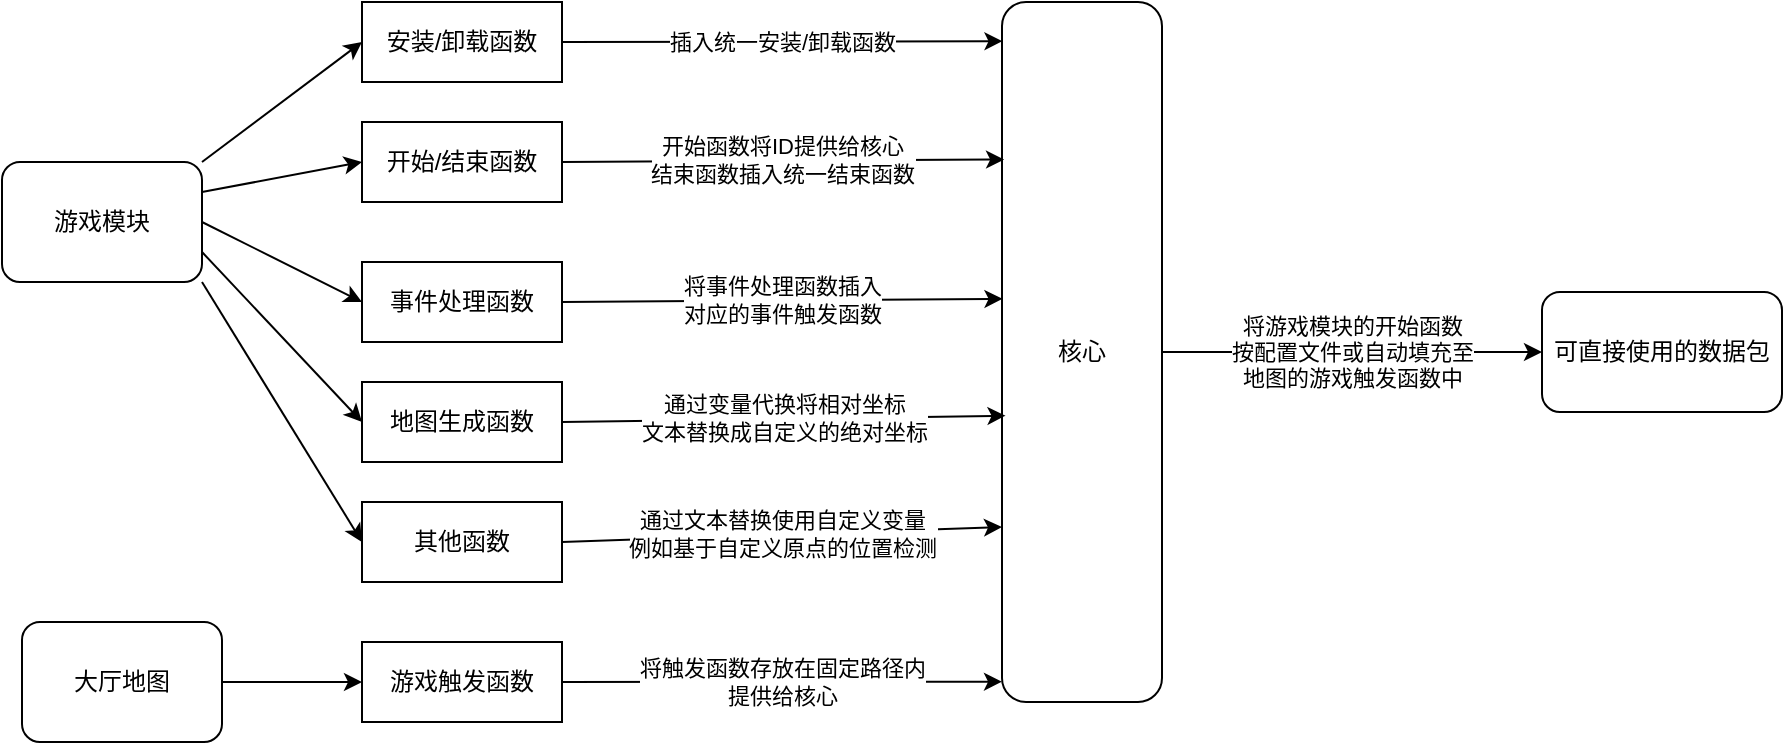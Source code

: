 <mxfile>
    <diagram id="LrEOIxEygZjI53FebJdR" name="第 1 页">
        <mxGraphModel dx="1877" dy="563" grid="1" gridSize="10" guides="1" tooltips="1" connect="1" arrows="1" fold="1" page="1" pageScale="1" pageWidth="827" pageHeight="1169" math="0" shadow="0">
            <root>
                <mxCell id="0"/>
                <mxCell id="1" parent="0"/>
                <mxCell id="12" style="edgeStyle=none;html=1;exitX=1;exitY=0.5;exitDx=0;exitDy=0;entryX=0;entryY=0.5;entryDx=0;entryDy=0;" edge="1" parent="1" source="2" target="9">
                    <mxGeometry relative="1" as="geometry">
                        <mxPoint x="-260" y="650" as="targetPoint"/>
                    </mxGeometry>
                </mxCell>
                <mxCell id="2" value="大厅地图" style="rounded=1;whiteSpace=wrap;html=1;" vertex="1" parent="1">
                    <mxGeometry x="-440" y="620" width="100" height="60" as="geometry"/>
                </mxCell>
                <mxCell id="22" value="将游戏模块的开始函数&lt;br&gt;按配置文件或自动填充至&lt;br&gt;地图的游戏触发函数中" style="edgeStyle=none;html=1;exitX=1;exitY=0.5;exitDx=0;exitDy=0;entryX=0;entryY=0.5;entryDx=0;entryDy=0;" edge="1" parent="1" source="3" target="24">
                    <mxGeometry relative="1" as="geometry">
                        <mxPoint x="320" y="495" as="targetPoint"/>
                    </mxGeometry>
                </mxCell>
                <mxCell id="3" value="核心" style="rounded=1;whiteSpace=wrap;html=1;" vertex="1" parent="1">
                    <mxGeometry x="50" y="310" width="80" height="350" as="geometry"/>
                </mxCell>
                <mxCell id="7" style="edgeStyle=none;html=1;exitX=1;exitY=0;exitDx=0;exitDy=0;entryX=0;entryY=0.5;entryDx=0;entryDy=0;" edge="1" parent="1" source="4" target="5">
                    <mxGeometry relative="1" as="geometry"/>
                </mxCell>
                <mxCell id="10" style="edgeStyle=none;html=1;exitX=1;exitY=0.5;exitDx=0;exitDy=0;entryX=0;entryY=0.5;entryDx=0;entryDy=0;" edge="1" parent="1" source="4" target="6">
                    <mxGeometry relative="1" as="geometry"/>
                </mxCell>
                <mxCell id="11" style="edgeStyle=none;html=1;exitX=1;exitY=0.75;exitDx=0;exitDy=0;entryX=0;entryY=0.5;entryDx=0;entryDy=0;" edge="1" parent="1" source="4" target="8">
                    <mxGeometry relative="1" as="geometry"/>
                </mxCell>
                <mxCell id="16" style="edgeStyle=none;html=1;exitX=1;exitY=0.25;exitDx=0;exitDy=0;entryX=0;entryY=0.5;entryDx=0;entryDy=0;" edge="1" parent="1" source="4" target="15">
                    <mxGeometry relative="1" as="geometry"/>
                </mxCell>
                <mxCell id="26" style="edgeStyle=none;html=1;exitX=1;exitY=1;exitDx=0;exitDy=0;entryX=0;entryY=0.5;entryDx=0;entryDy=0;" edge="1" parent="1" source="4" target="25">
                    <mxGeometry relative="1" as="geometry"/>
                </mxCell>
                <mxCell id="4" value="游戏模块" style="rounded=1;whiteSpace=wrap;html=1;" vertex="1" parent="1">
                    <mxGeometry x="-450" y="390" width="100" height="60" as="geometry"/>
                </mxCell>
                <mxCell id="17" value="插入统一安装/卸载函数" style="edgeStyle=none;html=1;exitX=1;exitY=0.5;exitDx=0;exitDy=0;entryX=0.003;entryY=0.056;entryDx=0;entryDy=0;entryPerimeter=0;" edge="1" parent="1" source="5" target="3">
                    <mxGeometry relative="1" as="geometry"/>
                </mxCell>
                <mxCell id="5" value="安装/卸载函数" style="rounded=0;whiteSpace=wrap;html=1;" vertex="1" parent="1">
                    <mxGeometry x="-270" y="310" width="100" height="40" as="geometry"/>
                </mxCell>
                <mxCell id="19" value="将事件处理函数插入&lt;br&gt;对应的事件触发函数" style="edgeStyle=none;html=1;exitX=1;exitY=0.5;exitDx=0;exitDy=0;entryX=0.003;entryY=0.424;entryDx=0;entryDy=0;entryPerimeter=0;" edge="1" parent="1" source="6" target="3">
                    <mxGeometry relative="1" as="geometry"/>
                </mxCell>
                <mxCell id="6" value="事件处理函数" style="rounded=0;whiteSpace=wrap;html=1;" vertex="1" parent="1">
                    <mxGeometry x="-270" y="440" width="100" height="40" as="geometry"/>
                </mxCell>
                <mxCell id="20" value="通过变量代换将相对坐标&lt;br&gt;文本替换成自定义的绝对坐标" style="edgeStyle=none;html=1;exitX=1;exitY=0.5;exitDx=0;exitDy=0;entryX=0.022;entryY=0.591;entryDx=0;entryDy=0;entryPerimeter=0;" edge="1" parent="1" source="8" target="3">
                    <mxGeometry relative="1" as="geometry"/>
                </mxCell>
                <mxCell id="8" value="地图生成函数" style="rounded=0;whiteSpace=wrap;html=1;" vertex="1" parent="1">
                    <mxGeometry x="-270" y="500" width="100" height="40" as="geometry"/>
                </mxCell>
                <mxCell id="9" value="游戏触发函数" style="rounded=0;whiteSpace=wrap;html=1;" vertex="1" parent="1">
                    <mxGeometry x="-270" y="630" width="100" height="40" as="geometry"/>
                </mxCell>
                <mxCell id="18" value="开始函数将ID提供给核心&lt;br&gt;结束函数插入统一结束函数" style="edgeStyle=none;html=1;exitX=1;exitY=0.5;exitDx=0;exitDy=0;entryX=0.013;entryY=0.225;entryDx=0;entryDy=0;entryPerimeter=0;" edge="1" parent="1" source="15" target="3">
                    <mxGeometry relative="1" as="geometry"/>
                </mxCell>
                <mxCell id="15" value="开始/结束函数" style="rounded=0;whiteSpace=wrap;html=1;" vertex="1" parent="1">
                    <mxGeometry x="-270" y="370" width="100" height="40" as="geometry"/>
                </mxCell>
                <mxCell id="21" value="将触发函数存放在固定路径内&lt;br&gt;提供给核心" style="endArrow=classic;html=1;exitX=1;exitY=0.5;exitDx=0;exitDy=0;entryX=0;entryY=0.971;entryDx=0;entryDy=0;entryPerimeter=0;" edge="1" parent="1" source="9" target="3">
                    <mxGeometry width="50" height="50" relative="1" as="geometry">
                        <mxPoint x="-40" y="560" as="sourcePoint"/>
                        <mxPoint x="10" y="510" as="targetPoint"/>
                    </mxGeometry>
                </mxCell>
                <mxCell id="24" value="可直接使用的数据包" style="rounded=1;whiteSpace=wrap;html=1;" vertex="1" parent="1">
                    <mxGeometry x="320" y="455" width="120" height="60" as="geometry"/>
                </mxCell>
                <mxCell id="27" value="通过文本替换使用自定义变量&lt;br&gt;例如基于自定义原点的位置检测" style="edgeStyle=none;html=1;exitX=1;exitY=0.5;exitDx=0;exitDy=0;entryX=0;entryY=0.75;entryDx=0;entryDy=0;" edge="1" parent="1" source="25" target="3">
                    <mxGeometry relative="1" as="geometry"/>
                </mxCell>
                <mxCell id="25" value="其他函数" style="rounded=0;whiteSpace=wrap;html=1;" vertex="1" parent="1">
                    <mxGeometry x="-270" y="560" width="100" height="40" as="geometry"/>
                </mxCell>
            </root>
        </mxGraphModel>
    </diagram>
</mxfile>